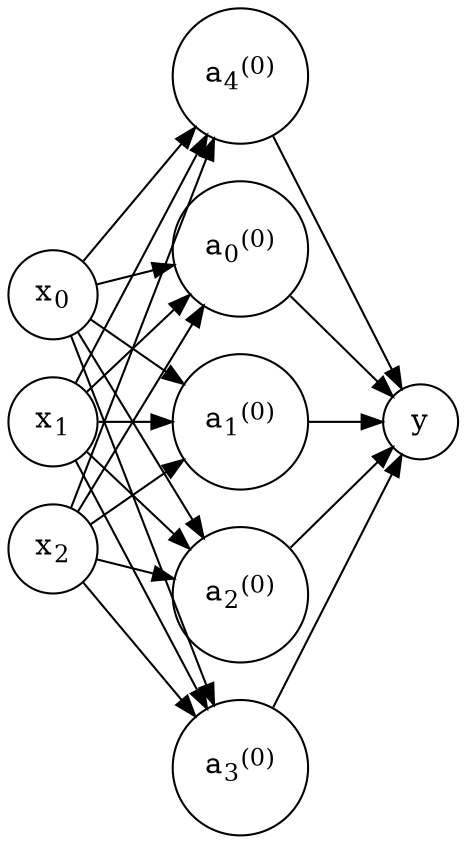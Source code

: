 digraph perceptron {
	rankdir = LR;
	splines = false;

	node [shape=circle];

	x0 [label=<x<sub>0</sub>>];
	x1 [label=<x<sub>1</sub>>];
	x2 [label=<x<sub>2</sub>>];

	a0 [label=<a<sub>0</sub><sup>(0)</sup>>];
	a1 [label=<a<sub>1</sub><sup>(0)</sup>>];
	a2 [label=<a<sub>2</sub><sup>(0)</sup>>];
	a3 [label=<a<sub>3</sub><sup>(0)</sup>>];
	a4 [label=<a<sub>4</sub><sup>(0)</sup>>];

	y [label=<y>];

	x0 -> a0;
	x1 -> a0;
	x2 -> a0;

	x0 -> a1;
	x1 -> a1;
	x2 -> a1;

	x0 -> a2;
	x1 -> a2;
	x2 -> a2;

	x0 -> a3;
	x1 -> a3;
	x2 -> a3;

	x0 -> a4;
	x1 -> a4;
	x2 -> a4;

	a0 -> y;
	a1 -> y;
	a2 -> y;
	a3 -> y;
	a4 -> y;
}
